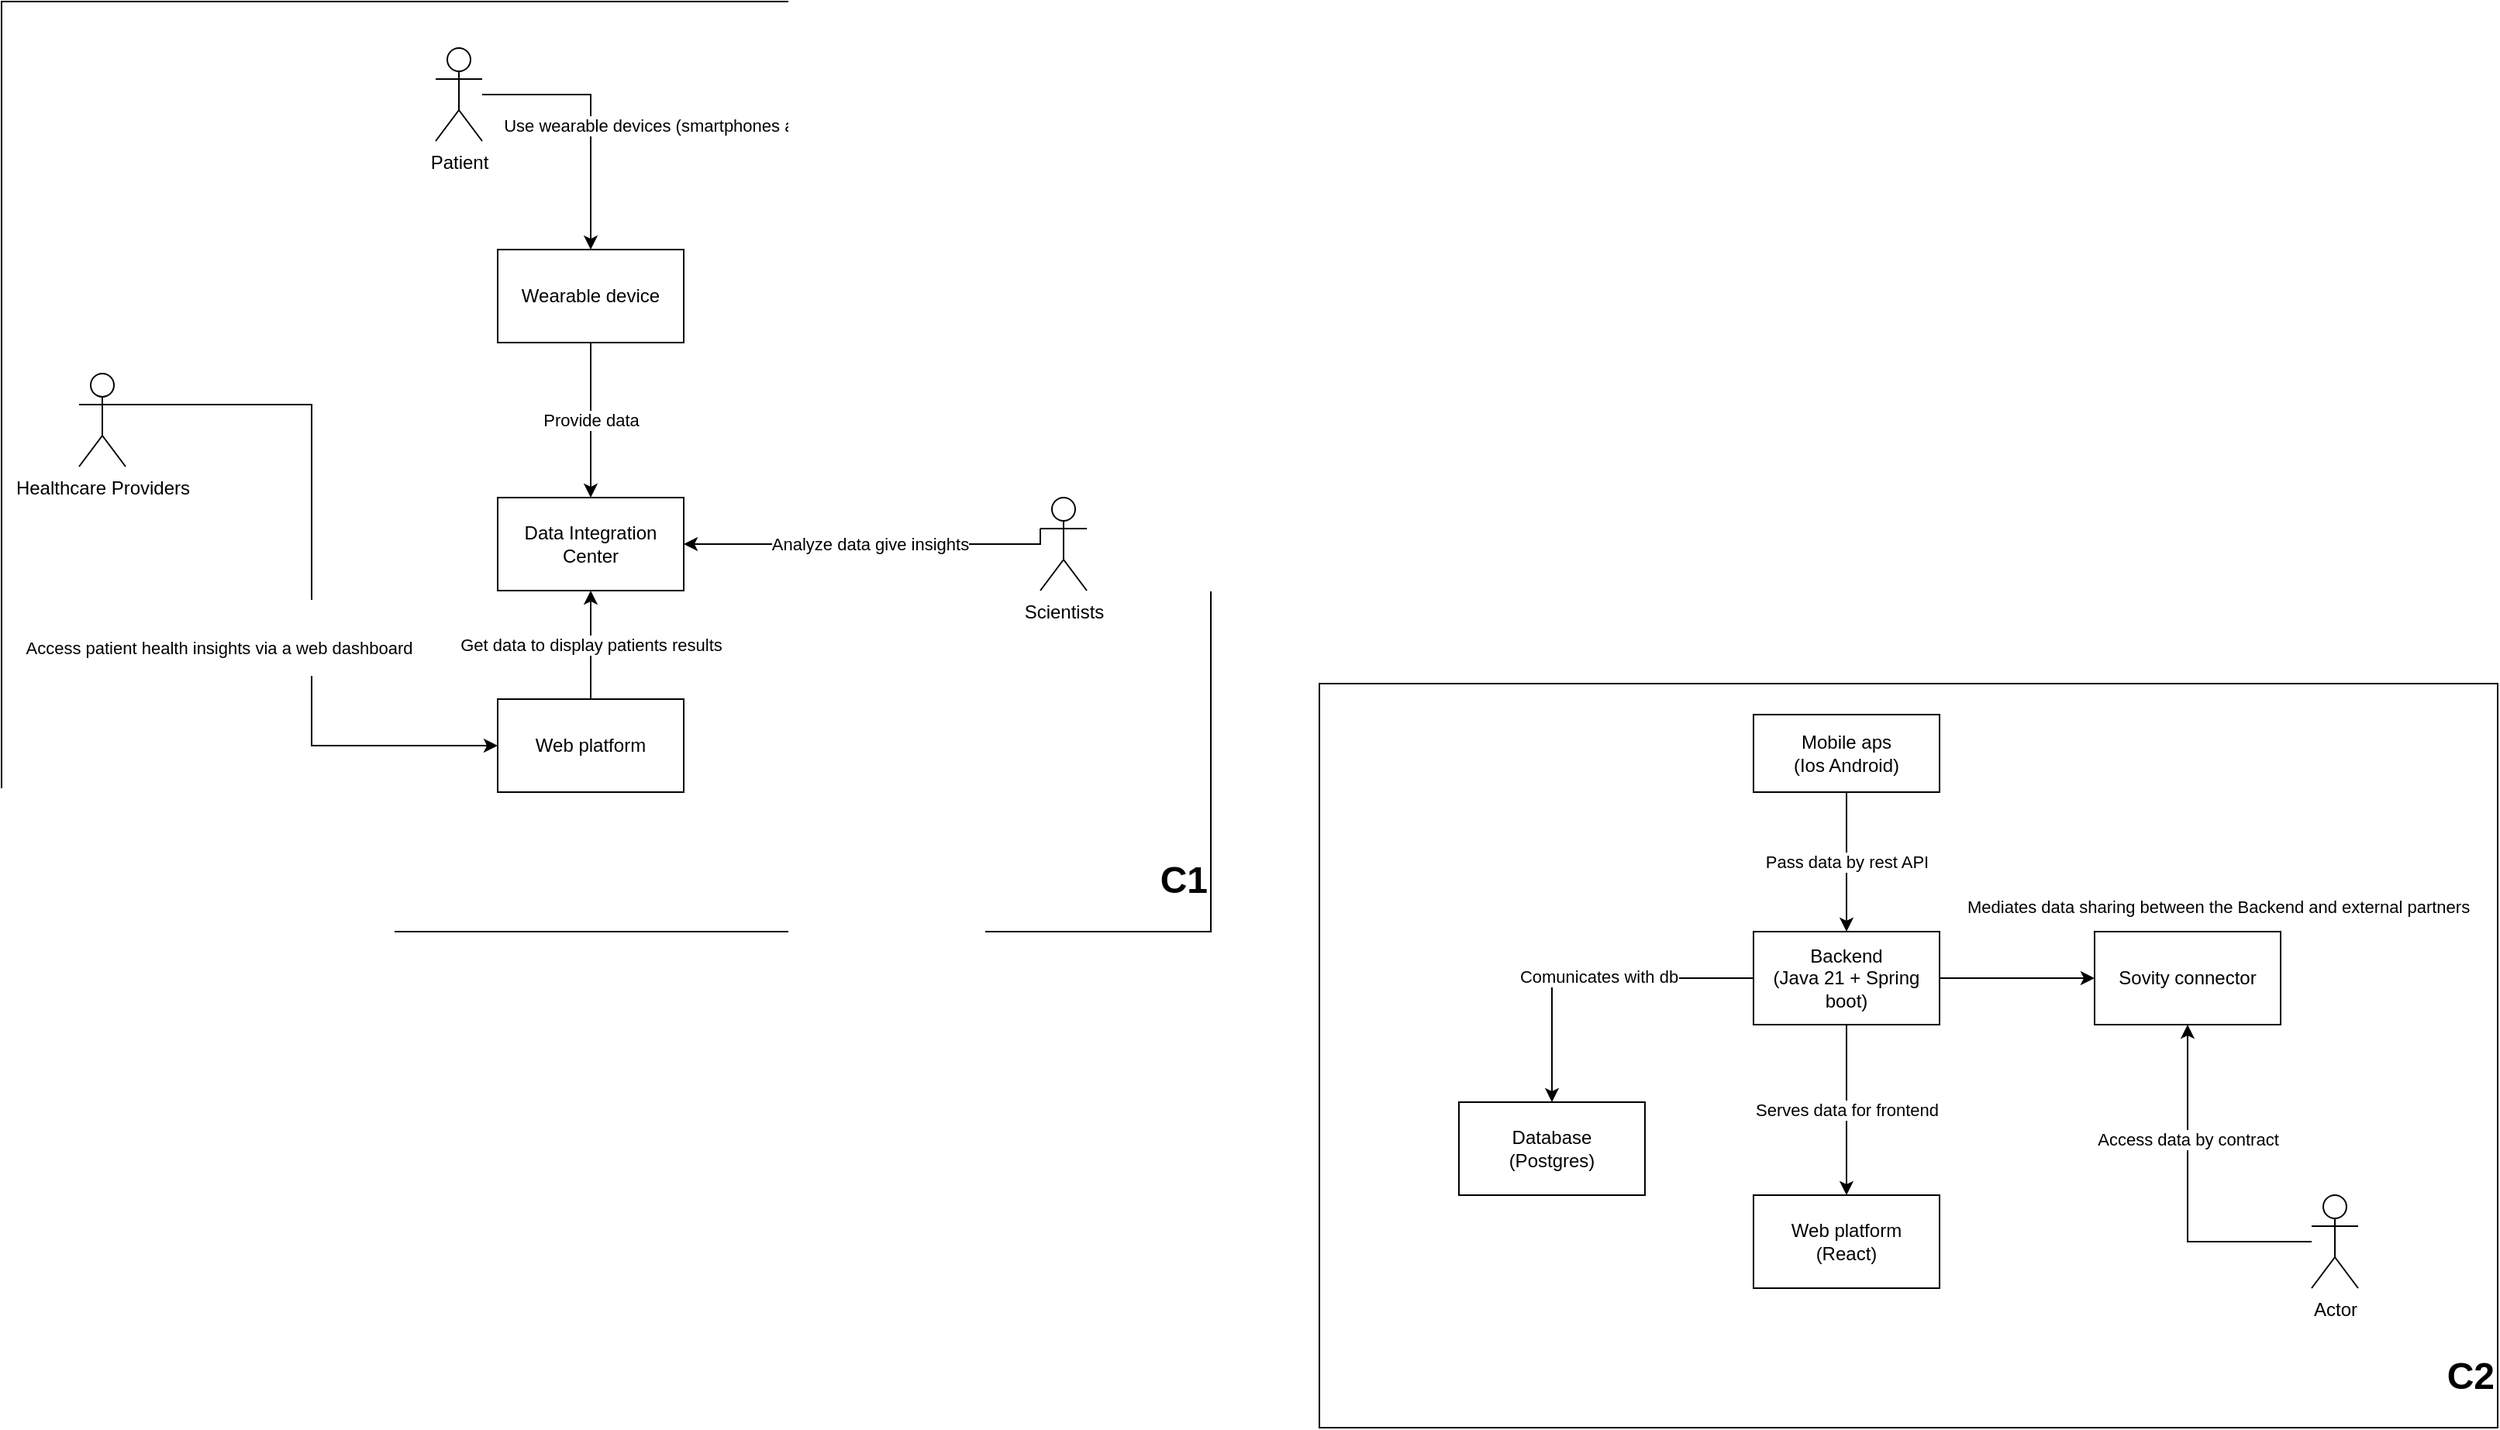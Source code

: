 <mxfile version="20.8.4" type="github">
  <diagram id="t5xh7eePGvHaFhXk-E6r" name="Page-1">
    <mxGraphModel dx="2522" dy="1380" grid="1" gridSize="10" guides="1" tooltips="1" connect="1" arrows="1" fold="1" page="1" pageScale="1" pageWidth="827" pageHeight="1169" math="0" shadow="0">
      <root>
        <mxCell id="0" />
        <mxCell id="1" parent="0" />
        <mxCell id="S7atagdqyIi2SJvI3LHc-22" value="&lt;blockquote style=&quot;margin: 0 0 0 40px; border: none; padding: 0px;&quot;&gt;&lt;blockquote style=&quot;margin: 0 0 0 40px; border: none; padding: 0px;&quot;&gt;&lt;h1&gt;C2&lt;/h1&gt;&lt;/blockquote&gt;&lt;/blockquote&gt;&lt;blockquote style=&quot;margin: 0 0 0 40px; border: none; padding: 0px;&quot;&gt;&lt;h1&gt;&lt;/h1&gt;&lt;/blockquote&gt;&lt;h1&gt;&lt;/h1&gt;" style="rounded=0;whiteSpace=wrap;html=1;align=right;verticalAlign=bottom;fontColor=default;labelBackgroundColor=none;" vertex="1" parent="1">
          <mxGeometry x="870" y="450" width="760" height="480" as="geometry" />
        </mxCell>
        <mxCell id="S7atagdqyIi2SJvI3LHc-30" style="edgeStyle=orthogonalEdgeStyle;rounded=0;orthogonalLoop=1;jettySize=auto;html=1;exitX=1;exitY=0.5;exitDx=0;exitDy=0;entryX=0;entryY=0.5;entryDx=0;entryDy=0;" edge="1" parent="1" source="S7atagdqyIi2SJvI3LHc-23" target="S7atagdqyIi2SJvI3LHc-28">
          <mxGeometry relative="1" as="geometry" />
        </mxCell>
        <mxCell id="S7atagdqyIi2SJvI3LHc-36" style="edgeStyle=orthogonalEdgeStyle;rounded=0;orthogonalLoop=1;jettySize=auto;html=1;exitX=0;exitY=0.5;exitDx=0;exitDy=0;entryX=0.5;entryY=0;entryDx=0;entryDy=0;" edge="1" parent="1" source="S7atagdqyIi2SJvI3LHc-23" target="S7atagdqyIi2SJvI3LHc-27">
          <mxGeometry relative="1" as="geometry" />
        </mxCell>
        <mxCell id="S7atagdqyIi2SJvI3LHc-37" value="Comunicates with db" style="edgeLabel;html=1;align=center;verticalAlign=middle;resizable=0;points=[];" vertex="1" connectable="0" parent="S7atagdqyIi2SJvI3LHc-36">
          <mxGeometry x="-0.048" y="-1" relative="1" as="geometry">
            <mxPoint as="offset" />
          </mxGeometry>
        </mxCell>
        <mxCell id="S7atagdqyIi2SJvI3LHc-38" value="Serves data for frontend" style="edgeStyle=orthogonalEdgeStyle;rounded=0;orthogonalLoop=1;jettySize=auto;html=1;exitX=0.5;exitY=1;exitDx=0;exitDy=0;" edge="1" parent="1" source="S7atagdqyIi2SJvI3LHc-23" target="S7atagdqyIi2SJvI3LHc-26">
          <mxGeometry relative="1" as="geometry" />
        </mxCell>
        <mxCell id="S7atagdqyIi2SJvI3LHc-23" value="Backend&lt;br&gt;(Java 21 + Spring boot)" style="rounded=0;whiteSpace=wrap;html=1;" vertex="1" parent="1">
          <mxGeometry x="1150" y="610" width="120" height="60" as="geometry" />
        </mxCell>
        <mxCell id="S7atagdqyIi2SJvI3LHc-25" value="" style="group;movable=0;resizable=0;rotatable=0;deletable=0;editable=0;connectable=0;" vertex="1" connectable="0" parent="1">
          <mxGeometry x="20" y="10" width="780" height="600" as="geometry" />
        </mxCell>
        <mxCell id="S7atagdqyIi2SJvI3LHc-21" value="&lt;blockquote style=&quot;margin: 0 0 0 40px; border: none; padding: 0px;&quot;&gt;&lt;blockquote style=&quot;margin: 0 0 0 40px; border: none; padding: 0px;&quot;&gt;&lt;h1&gt;C1&lt;/h1&gt;&lt;/blockquote&gt;&lt;/blockquote&gt;&lt;blockquote style=&quot;margin: 0 0 0 40px; border: none; padding: 0px;&quot;&gt;&lt;h1&gt;&lt;/h1&gt;&lt;/blockquote&gt;&lt;h1&gt;&lt;/h1&gt;" style="rounded=0;whiteSpace=wrap;html=1;align=right;verticalAlign=bottom;labelBackgroundColor=default;movable=0;resizable=0;rotatable=0;deletable=0;editable=0;connectable=0;" vertex="1" parent="S7atagdqyIi2SJvI3LHc-25">
          <mxGeometry width="780" height="600" as="geometry" />
        </mxCell>
        <mxCell id="S7atagdqyIi2SJvI3LHc-1" value="Patient" style="shape=umlActor;verticalLabelPosition=bottom;verticalAlign=top;html=1;outlineConnect=0;" vertex="1" parent="S7atagdqyIi2SJvI3LHc-25">
          <mxGeometry x="280" y="30" width="30" height="60" as="geometry" />
        </mxCell>
        <mxCell id="S7atagdqyIi2SJvI3LHc-2" value="Healthcare Providers" style="shape=umlActor;verticalLabelPosition=bottom;verticalAlign=top;html=1;outlineConnect=0;" vertex="1" parent="S7atagdqyIi2SJvI3LHc-25">
          <mxGeometry x="50" y="240" width="30" height="60" as="geometry" />
        </mxCell>
        <mxCell id="S7atagdqyIi2SJvI3LHc-4" value="Scientists" style="shape=umlActor;verticalLabelPosition=bottom;verticalAlign=top;html=1;outlineConnect=0;" vertex="1" parent="S7atagdqyIi2SJvI3LHc-25">
          <mxGeometry x="670" y="320" width="30" height="60" as="geometry" />
        </mxCell>
        <mxCell id="S7atagdqyIi2SJvI3LHc-6" value="Wearable device" style="rounded=0;whiteSpace=wrap;html=1;" vertex="1" parent="S7atagdqyIi2SJvI3LHc-25">
          <mxGeometry x="320" y="160" width="120" height="60" as="geometry" />
        </mxCell>
        <mxCell id="S7atagdqyIi2SJvI3LHc-7" value="&lt;p style=&quot;margin: 0px; font-variant-numeric: normal; font-variant-east-asian: normal; font-variant-alternates: normal; font-size-adjust: none; font-kerning: auto; font-optical-sizing: auto; font-feature-settings: normal; font-variation-settings: normal; font-variant-position: normal; font-variant-emoji: normal; font-stretch: normal; font-size: 14px; line-height: normal; font-family: &amp;quot;.AppleSystemUIFont&amp;quot;; color: rgb(14, 14, 14); text-align: start;&quot; class=&quot;p1&quot;&gt;&lt;/p&gt;Use wearable devices (smartphones and smartwatches) to provide data&amp;nbsp;" style="edgeStyle=orthogonalEdgeStyle;rounded=0;orthogonalLoop=1;jettySize=auto;html=1;" edge="1" parent="S7atagdqyIi2SJvI3LHc-25" source="S7atagdqyIi2SJvI3LHc-1" target="S7atagdqyIi2SJvI3LHc-6">
          <mxGeometry x="0.059" y="120" relative="1" as="geometry">
            <mxPoint as="offset" />
          </mxGeometry>
        </mxCell>
        <mxCell id="S7atagdqyIi2SJvI3LHc-8" value="Data Integration Center" style="rounded=0;whiteSpace=wrap;html=1;" vertex="1" parent="S7atagdqyIi2SJvI3LHc-25">
          <mxGeometry x="320" y="320" width="120" height="60" as="geometry" />
        </mxCell>
        <mxCell id="S7atagdqyIi2SJvI3LHc-15" value="Analyze data give insights" style="edgeStyle=orthogonalEdgeStyle;rounded=0;orthogonalLoop=1;jettySize=auto;html=1;exitX=0;exitY=0.333;exitDx=0;exitDy=0;exitPerimeter=0;entryX=1;entryY=0.5;entryDx=0;entryDy=0;" edge="1" parent="S7atagdqyIi2SJvI3LHc-25" source="S7atagdqyIi2SJvI3LHc-4" target="S7atagdqyIi2SJvI3LHc-8">
          <mxGeometry relative="1" as="geometry">
            <Array as="points">
              <mxPoint x="670" y="350" />
            </Array>
          </mxGeometry>
        </mxCell>
        <mxCell id="S7atagdqyIi2SJvI3LHc-9" value="Provide data" style="edgeStyle=orthogonalEdgeStyle;rounded=0;orthogonalLoop=1;jettySize=auto;html=1;exitX=0.5;exitY=1;exitDx=0;exitDy=0;entryX=0.5;entryY=0;entryDx=0;entryDy=0;" edge="1" parent="S7atagdqyIi2SJvI3LHc-25" source="S7atagdqyIi2SJvI3LHc-6" target="S7atagdqyIi2SJvI3LHc-8">
          <mxGeometry relative="1" as="geometry" />
        </mxCell>
        <mxCell id="S7atagdqyIi2SJvI3LHc-13" value="Get data to display patients results" style="edgeStyle=orthogonalEdgeStyle;rounded=0;orthogonalLoop=1;jettySize=auto;html=1;exitX=0.5;exitY=0;exitDx=0;exitDy=0;" edge="1" parent="S7atagdqyIi2SJvI3LHc-25" source="S7atagdqyIi2SJvI3LHc-12" target="S7atagdqyIi2SJvI3LHc-8">
          <mxGeometry relative="1" as="geometry" />
        </mxCell>
        <mxCell id="S7atagdqyIi2SJvI3LHc-12" value="Web platform" style="rounded=0;whiteSpace=wrap;html=1;" vertex="1" parent="S7atagdqyIi2SJvI3LHc-25">
          <mxGeometry x="320" y="450" width="120" height="60" as="geometry" />
        </mxCell>
        <mxCell id="S7atagdqyIi2SJvI3LHc-11" value="&lt;br&gt;&lt;p class=&quot;p1&quot;&gt;Access patient health insights via a web dashboard&lt;/p&gt;" style="edgeStyle=orthogonalEdgeStyle;rounded=0;orthogonalLoop=1;jettySize=auto;html=1;exitX=1;exitY=0.333;exitDx=0;exitDy=0;exitPerimeter=0;entryX=0;entryY=0.5;entryDx=0;entryDy=0;" edge="1" parent="S7atagdqyIi2SJvI3LHc-25" source="S7atagdqyIi2SJvI3LHc-2" target="S7atagdqyIi2SJvI3LHc-12">
          <mxGeometry x="0.174" y="-60" relative="1" as="geometry">
            <mxPoint as="offset" />
          </mxGeometry>
        </mxCell>
        <mxCell id="S7atagdqyIi2SJvI3LHc-26" value="Web platform&lt;br&gt;(React)" style="rounded=0;whiteSpace=wrap;html=1;" vertex="1" parent="1">
          <mxGeometry x="1150" y="780" width="120" height="60" as="geometry" />
        </mxCell>
        <mxCell id="S7atagdqyIi2SJvI3LHc-27" value="Database&lt;br&gt;(Postgres)" style="rounded=0;whiteSpace=wrap;html=1;" vertex="1" parent="1">
          <mxGeometry x="960" y="720" width="120" height="60" as="geometry" />
        </mxCell>
        <mxCell id="S7atagdqyIi2SJvI3LHc-28" value="Sovity connector" style="rounded=0;whiteSpace=wrap;html=1;" vertex="1" parent="1">
          <mxGeometry x="1370" y="610" width="120" height="60" as="geometry" />
        </mxCell>
        <mxCell id="S7atagdqyIi2SJvI3LHc-39" value="Pass data by rest API" style="edgeStyle=orthogonalEdgeStyle;rounded=0;orthogonalLoop=1;jettySize=auto;html=1;" edge="1" parent="1" source="S7atagdqyIi2SJvI3LHc-29" target="S7atagdqyIi2SJvI3LHc-23">
          <mxGeometry relative="1" as="geometry" />
        </mxCell>
        <mxCell id="S7atagdqyIi2SJvI3LHc-29" value="Mobile aps&lt;br&gt;(Ios Android)" style="rounded=0;whiteSpace=wrap;html=1;" vertex="1" parent="1">
          <mxGeometry x="1150" y="470" width="120" height="50" as="geometry" />
        </mxCell>
        <mxCell id="S7atagdqyIi2SJvI3LHc-35" style="edgeStyle=orthogonalEdgeStyle;rounded=0;orthogonalLoop=1;jettySize=auto;html=1;" edge="1" parent="1" source="S7atagdqyIi2SJvI3LHc-34" target="S7atagdqyIi2SJvI3LHc-28">
          <mxGeometry relative="1" as="geometry" />
        </mxCell>
        <mxCell id="S7atagdqyIi2SJvI3LHc-40" value="Access data by contract" style="edgeLabel;html=1;align=center;verticalAlign=middle;resizable=0;points=[];" vertex="1" connectable="0" parent="S7atagdqyIi2SJvI3LHc-35">
          <mxGeometry x="-0.123" y="1" relative="1" as="geometry">
            <mxPoint x="1" y="-50" as="offset" />
          </mxGeometry>
        </mxCell>
        <mxCell id="S7atagdqyIi2SJvI3LHc-34" value="Actor" style="shape=umlActor;verticalLabelPosition=bottom;verticalAlign=top;html=1;outlineConnect=0;labelBackgroundColor=none;fillColor=default;strokeColor=default;" vertex="1" parent="1">
          <mxGeometry x="1510" y="780" width="30" height="60" as="geometry" />
        </mxCell>
        <mxCell id="S7atagdqyIi2SJvI3LHc-41" value="&amp;nbsp;Mediates data sharing between the Backend and external partners" style="edgeLabel;html=1;align=center;verticalAlign=middle;resizable=0;points=[];" vertex="1" connectable="0" parent="1">
          <mxGeometry x="1510" y="690" as="geometry">
            <mxPoint x="-62" y="-96" as="offset" />
          </mxGeometry>
        </mxCell>
      </root>
    </mxGraphModel>
  </diagram>
</mxfile>
